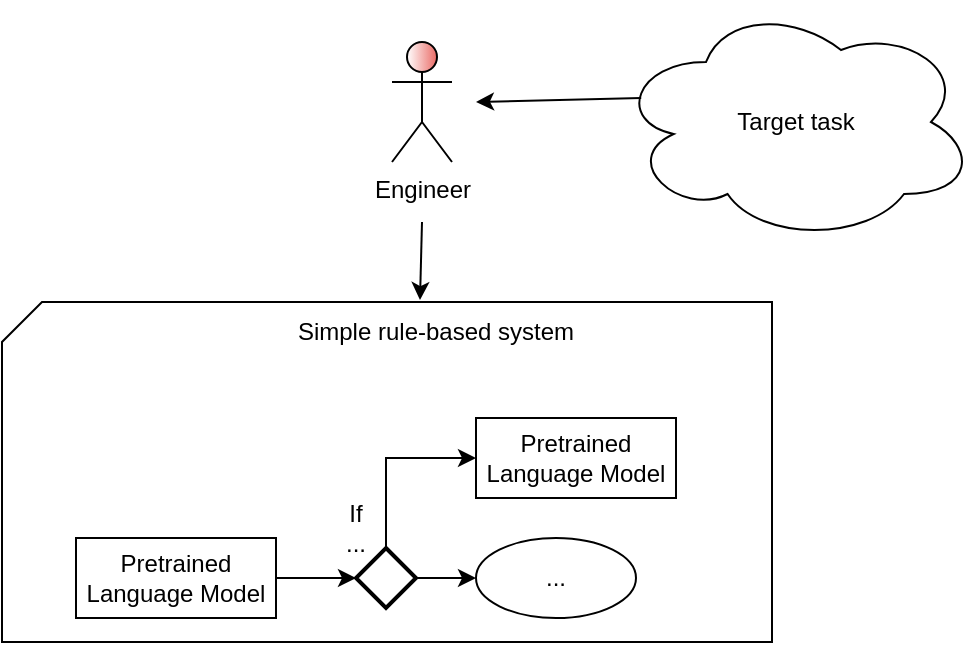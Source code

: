 <mxfile version="20.2.0" type="github">
  <diagram id="B1HYyHllb_1G-tCJ6Y_t" name="Page-1">
    <mxGraphModel dx="771" dy="522" grid="1" gridSize="10" guides="1" tooltips="1" connect="1" arrows="1" fold="1" page="1" pageScale="1" pageWidth="850" pageHeight="1100" math="0" shadow="0">
      <root>
        <mxCell id="0" />
        <mxCell id="1" parent="0" />
        <mxCell id="l1_Q-1XUEX0h0jLdZMR2-9" value="" style="verticalLabelPosition=bottom;verticalAlign=top;html=1;shape=card;whiteSpace=wrap;size=20;arcSize=12;fillColor=none;gradientColor=#ffffff;gradientDirection=east;" parent="1" vertex="1">
          <mxGeometry x="173" y="230" width="385" height="170" as="geometry" />
        </mxCell>
        <mxCell id="l1_Q-1XUEX0h0jLdZMR2-13" style="edgeStyle=orthogonalEdgeStyle;rounded=0;orthogonalLoop=1;jettySize=auto;html=1;exitX=1;exitY=0.5;exitDx=0;exitDy=0;entryX=0;entryY=0.5;entryDx=0;entryDy=0;entryPerimeter=0;" parent="1" source="l1_Q-1XUEX0h0jLdZMR2-1" target="l1_Q-1XUEX0h0jLdZMR2-10" edge="1">
          <mxGeometry relative="1" as="geometry" />
        </mxCell>
        <mxCell id="l1_Q-1XUEX0h0jLdZMR2-1" value="&lt;div&gt;Pretrained&lt;/div&gt;&lt;div&gt;Language Model&lt;br&gt;&lt;/div&gt;" style="rounded=0;whiteSpace=wrap;html=1;gradientColor=#ffffff;fillColor=none;gradientDirection=east;" parent="1" vertex="1">
          <mxGeometry x="210" y="348" width="100" height="40" as="geometry" />
        </mxCell>
        <mxCell id="l1_Q-1XUEX0h0jLdZMR2-2" value="Target task" style="ellipse;shape=cloud;whiteSpace=wrap;html=1;" parent="1" vertex="1">
          <mxGeometry x="480" y="80" width="180" height="120" as="geometry" />
        </mxCell>
        <mxCell id="l1_Q-1XUEX0h0jLdZMR2-3" value="Engineer" style="shape=umlActor;verticalLabelPosition=bottom;verticalAlign=top;html=1;outlineConnect=0;fillColor=#EA6B66;gradientColor=#ffffff;gradientDirection=west;" parent="1" vertex="1">
          <mxGeometry x="368" y="100" width="30" height="60" as="geometry" />
        </mxCell>
        <mxCell id="l1_Q-1XUEX0h0jLdZMR2-4" value="" style="endArrow=classic;html=1;rounded=0;exitX=0.07;exitY=0.4;exitDx=0;exitDy=0;exitPerimeter=0;" parent="1" source="l1_Q-1XUEX0h0jLdZMR2-2" edge="1">
          <mxGeometry width="50" height="50" relative="1" as="geometry">
            <mxPoint x="420" y="240" as="sourcePoint" />
            <mxPoint x="410" y="130" as="targetPoint" />
          </mxGeometry>
        </mxCell>
        <mxCell id="l1_Q-1XUEX0h0jLdZMR2-6" value="" style="endArrow=classic;html=1;rounded=0;entryX=0.46;entryY=-0.033;entryDx=0;entryDy=0;entryPerimeter=0;" parent="1" target="l1_Q-1XUEX0h0jLdZMR2-18" edge="1">
          <mxGeometry width="50" height="50" relative="1" as="geometry">
            <mxPoint x="383" y="190" as="sourcePoint" />
            <mxPoint x="220" y="260" as="targetPoint" />
          </mxGeometry>
        </mxCell>
        <mxCell id="l1_Q-1XUEX0h0jLdZMR2-10" value="" style="strokeWidth=2;html=1;shape=mxgraph.flowchart.decision;whiteSpace=wrap;fillColor=none;gradientColor=#ffffff;gradientDirection=east;" parent="1" vertex="1">
          <mxGeometry x="350" y="353" width="30" height="30" as="geometry" />
        </mxCell>
        <mxCell id="l1_Q-1XUEX0h0jLdZMR2-14" value="..." style="ellipse;whiteSpace=wrap;html=1;fillColor=none;gradientColor=#ffffff;gradientDirection=east;" parent="1" vertex="1">
          <mxGeometry x="410" y="348" width="80" height="40" as="geometry" />
        </mxCell>
        <mxCell id="l1_Q-1XUEX0h0jLdZMR2-15" value="" style="endArrow=classic;html=1;rounded=0;exitX=1;exitY=0.5;exitDx=0;exitDy=0;exitPerimeter=0;entryX=0;entryY=0.5;entryDx=0;entryDy=0;" parent="1" source="l1_Q-1XUEX0h0jLdZMR2-10" target="l1_Q-1XUEX0h0jLdZMR2-14" edge="1">
          <mxGeometry width="50" height="50" relative="1" as="geometry">
            <mxPoint x="360" y="268" as="sourcePoint" />
            <mxPoint x="410" y="218" as="targetPoint" />
          </mxGeometry>
        </mxCell>
        <mxCell id="l1_Q-1XUEX0h0jLdZMR2-16" value="&lt;div&gt;Pretrained&lt;/div&gt;&lt;div&gt;Language Model&lt;br&gt;&lt;/div&gt;" style="rounded=0;whiteSpace=wrap;html=1;gradientColor=#ffffff;fillColor=none;gradientDirection=east;" parent="1" vertex="1">
          <mxGeometry x="410" y="288" width="100" height="40" as="geometry" />
        </mxCell>
        <mxCell id="l1_Q-1XUEX0h0jLdZMR2-17" value="" style="endArrow=classic;html=1;rounded=0;exitX=0.5;exitY=0;exitDx=0;exitDy=0;exitPerimeter=0;entryX=0;entryY=0.5;entryDx=0;entryDy=0;" parent="1" source="l1_Q-1XUEX0h0jLdZMR2-10" target="l1_Q-1XUEX0h0jLdZMR2-16" edge="1">
          <mxGeometry width="50" height="50" relative="1" as="geometry">
            <mxPoint x="360" y="268" as="sourcePoint" />
            <mxPoint x="410" y="218" as="targetPoint" />
            <Array as="points">
              <mxPoint x="365" y="308" />
            </Array>
          </mxGeometry>
        </mxCell>
        <mxCell id="l1_Q-1XUEX0h0jLdZMR2-18" value="Simple rule-based system" style="text;html=1;strokeColor=none;fillColor=none;align=center;verticalAlign=middle;whiteSpace=wrap;rounded=0;" parent="1" vertex="1">
          <mxGeometry x="290" y="230" width="200" height="30" as="geometry" />
        </mxCell>
        <mxCell id="B7K-_4xzZhreUhzAmbft-1" value="&lt;div&gt;If&lt;/div&gt;&lt;div&gt;...&lt;br&gt;&lt;/div&gt;" style="text;html=1;strokeColor=none;fillColor=none;align=center;verticalAlign=middle;whiteSpace=wrap;rounded=0;" vertex="1" parent="1">
          <mxGeometry x="320" y="328" width="60" height="30" as="geometry" />
        </mxCell>
      </root>
    </mxGraphModel>
  </diagram>
</mxfile>
